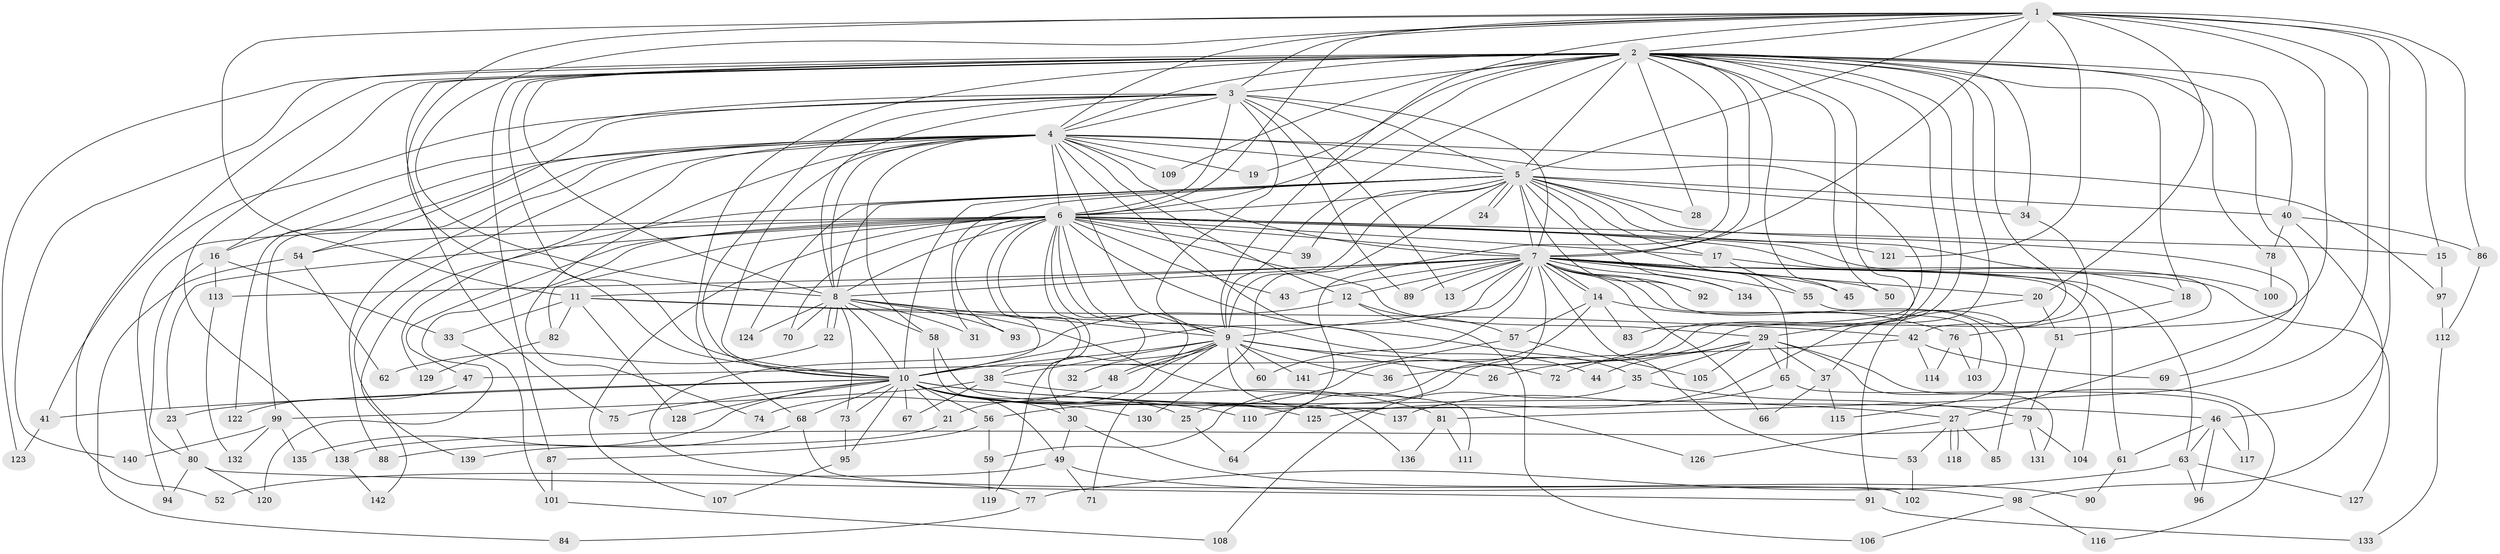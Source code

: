 // coarse degree distribution, {17: 0.018018018018018018, 33: 0.009009009009009009, 16: 0.009009009009009009, 23: 0.018018018018018018, 32: 0.018018018018018018, 21: 0.009009009009009009, 25: 0.009009009009009009, 7: 0.02702702702702703, 5: 0.07207207207207207, 2: 0.5135135135135135, 8: 0.009009009009009009, 3: 0.1891891891891892, 11: 0.009009009009009009, 4: 0.07207207207207207, 6: 0.018018018018018018}
// Generated by graph-tools (version 1.1) at 2025/51/02/27/25 19:51:42]
// undirected, 142 vertices, 309 edges
graph export_dot {
graph [start="1"]
  node [color=gray90,style=filled];
  1;
  2;
  3;
  4;
  5;
  6;
  7;
  8;
  9;
  10;
  11;
  12;
  13;
  14;
  15;
  16;
  17;
  18;
  19;
  20;
  21;
  22;
  23;
  24;
  25;
  26;
  27;
  28;
  29;
  30;
  31;
  32;
  33;
  34;
  35;
  36;
  37;
  38;
  39;
  40;
  41;
  42;
  43;
  44;
  45;
  46;
  47;
  48;
  49;
  50;
  51;
  52;
  53;
  54;
  55;
  56;
  57;
  58;
  59;
  60;
  61;
  62;
  63;
  64;
  65;
  66;
  67;
  68;
  69;
  70;
  71;
  72;
  73;
  74;
  75;
  76;
  77;
  78;
  79;
  80;
  81;
  82;
  83;
  84;
  85;
  86;
  87;
  88;
  89;
  90;
  91;
  92;
  93;
  94;
  95;
  96;
  97;
  98;
  99;
  100;
  101;
  102;
  103;
  104;
  105;
  106;
  107;
  108;
  109;
  110;
  111;
  112;
  113;
  114;
  115;
  116;
  117;
  118;
  119;
  120;
  121;
  122;
  123;
  124;
  125;
  126;
  127;
  128;
  129;
  130;
  131;
  132;
  133;
  134;
  135;
  136;
  137;
  138;
  139;
  140;
  141;
  142;
  1 -- 2;
  1 -- 3;
  1 -- 4;
  1 -- 5;
  1 -- 6;
  1 -- 7;
  1 -- 8;
  1 -- 9;
  1 -- 10;
  1 -- 11;
  1 -- 15;
  1 -- 20;
  1 -- 26;
  1 -- 46;
  1 -- 81;
  1 -- 86;
  1 -- 121;
  2 -- 3;
  2 -- 4;
  2 -- 5;
  2 -- 6;
  2 -- 7;
  2 -- 8;
  2 -- 9;
  2 -- 10;
  2 -- 18;
  2 -- 19;
  2 -- 25;
  2 -- 28;
  2 -- 34;
  2 -- 36;
  2 -- 40;
  2 -- 45;
  2 -- 50;
  2 -- 52;
  2 -- 68;
  2 -- 69;
  2 -- 75;
  2 -- 78;
  2 -- 83;
  2 -- 87;
  2 -- 91;
  2 -- 109;
  2 -- 110;
  2 -- 123;
  2 -- 125;
  2 -- 138;
  2 -- 140;
  3 -- 4;
  3 -- 5;
  3 -- 6;
  3 -- 7;
  3 -- 8;
  3 -- 9;
  3 -- 10;
  3 -- 13;
  3 -- 16;
  3 -- 41;
  3 -- 54;
  3 -- 89;
  4 -- 5;
  4 -- 6;
  4 -- 7;
  4 -- 8;
  4 -- 9;
  4 -- 10;
  4 -- 12;
  4 -- 16;
  4 -- 19;
  4 -- 37;
  4 -- 58;
  4 -- 64;
  4 -- 74;
  4 -- 88;
  4 -- 97;
  4 -- 99;
  4 -- 109;
  4 -- 122;
  4 -- 129;
  4 -- 139;
  5 -- 6;
  5 -- 7;
  5 -- 8;
  5 -- 9;
  5 -- 10;
  5 -- 17;
  5 -- 24;
  5 -- 24;
  5 -- 27;
  5 -- 28;
  5 -- 31;
  5 -- 34;
  5 -- 39;
  5 -- 40;
  5 -- 65;
  5 -- 92;
  5 -- 100;
  5 -- 124;
  5 -- 130;
  5 -- 134;
  5 -- 142;
  6 -- 7;
  6 -- 8;
  6 -- 9;
  6 -- 10;
  6 -- 15;
  6 -- 17;
  6 -- 23;
  6 -- 29;
  6 -- 30;
  6 -- 32;
  6 -- 35;
  6 -- 38;
  6 -- 39;
  6 -- 43;
  6 -- 47;
  6 -- 51;
  6 -- 54;
  6 -- 70;
  6 -- 82;
  6 -- 93;
  6 -- 94;
  6 -- 107;
  6 -- 119;
  6 -- 120;
  6 -- 121;
  6 -- 127;
  7 -- 8;
  7 -- 9;
  7 -- 10;
  7 -- 11;
  7 -- 12;
  7 -- 13;
  7 -- 14;
  7 -- 14;
  7 -- 20;
  7 -- 43;
  7 -- 45;
  7 -- 50;
  7 -- 53;
  7 -- 55;
  7 -- 59;
  7 -- 60;
  7 -- 61;
  7 -- 63;
  7 -- 66;
  7 -- 89;
  7 -- 92;
  7 -- 103;
  7 -- 104;
  7 -- 113;
  7 -- 115;
  7 -- 134;
  8 -- 9;
  8 -- 10;
  8 -- 22;
  8 -- 22;
  8 -- 31;
  8 -- 58;
  8 -- 70;
  8 -- 73;
  8 -- 93;
  8 -- 111;
  8 -- 124;
  9 -- 10;
  9 -- 21;
  9 -- 26;
  9 -- 32;
  9 -- 36;
  9 -- 38;
  9 -- 48;
  9 -- 48;
  9 -- 60;
  9 -- 71;
  9 -- 72;
  9 -- 126;
  9 -- 141;
  10 -- 21;
  10 -- 23;
  10 -- 25;
  10 -- 27;
  10 -- 30;
  10 -- 41;
  10 -- 46;
  10 -- 49;
  10 -- 56;
  10 -- 67;
  10 -- 68;
  10 -- 73;
  10 -- 75;
  10 -- 95;
  10 -- 110;
  10 -- 125;
  10 -- 128;
  10 -- 130;
  10 -- 135;
  11 -- 33;
  11 -- 42;
  11 -- 44;
  11 -- 82;
  11 -- 128;
  12 -- 57;
  12 -- 77;
  12 -- 106;
  14 -- 56;
  14 -- 57;
  14 -- 76;
  14 -- 83;
  15 -- 97;
  16 -- 33;
  16 -- 80;
  16 -- 113;
  17 -- 18;
  17 -- 55;
  18 -- 76;
  20 -- 29;
  20 -- 51;
  21 -- 139;
  22 -- 62;
  23 -- 80;
  25 -- 64;
  27 -- 53;
  27 -- 85;
  27 -- 118;
  27 -- 118;
  27 -- 126;
  29 -- 35;
  29 -- 37;
  29 -- 44;
  29 -- 65;
  29 -- 72;
  29 -- 105;
  29 -- 116;
  29 -- 131;
  30 -- 49;
  30 -- 90;
  33 -- 101;
  34 -- 42;
  35 -- 79;
  35 -- 108;
  37 -- 66;
  37 -- 115;
  38 -- 67;
  38 -- 81;
  38 -- 99;
  40 -- 78;
  40 -- 86;
  40 -- 98;
  41 -- 123;
  42 -- 47;
  42 -- 69;
  42 -- 114;
  46 -- 61;
  46 -- 63;
  46 -- 96;
  46 -- 117;
  47 -- 122;
  48 -- 74;
  49 -- 52;
  49 -- 71;
  49 -- 98;
  51 -- 79;
  53 -- 102;
  54 -- 62;
  54 -- 84;
  55 -- 85;
  56 -- 59;
  56 -- 87;
  57 -- 105;
  57 -- 141;
  58 -- 136;
  58 -- 137;
  59 -- 119;
  61 -- 90;
  63 -- 77;
  63 -- 96;
  63 -- 127;
  65 -- 117;
  65 -- 137;
  68 -- 88;
  68 -- 102;
  73 -- 95;
  76 -- 103;
  76 -- 114;
  77 -- 84;
  78 -- 100;
  79 -- 104;
  79 -- 131;
  79 -- 138;
  80 -- 91;
  80 -- 94;
  80 -- 120;
  81 -- 111;
  81 -- 136;
  82 -- 129;
  86 -- 112;
  87 -- 101;
  91 -- 133;
  95 -- 107;
  97 -- 112;
  98 -- 106;
  98 -- 116;
  99 -- 132;
  99 -- 135;
  99 -- 140;
  101 -- 108;
  112 -- 133;
  113 -- 132;
  138 -- 142;
}
